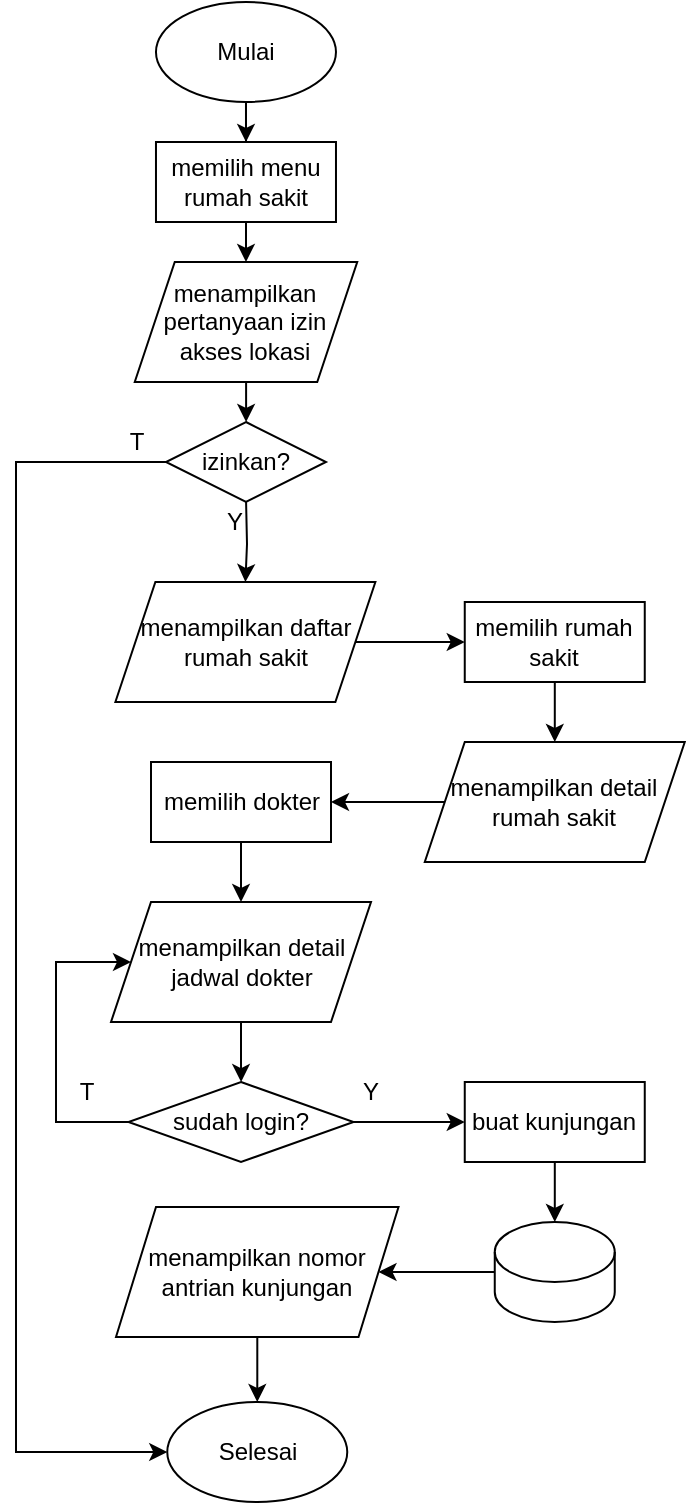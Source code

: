 <mxfile version="20.8.16" type="device"><diagram name="Page-1" id="EHUPIPip1Y7gaGynrrfk"><mxGraphModel dx="1036" dy="-486" grid="1" gridSize="10" guides="1" tooltips="1" connect="1" arrows="1" fold="1" page="1" pageScale="1" pageWidth="850" pageHeight="1100" math="0" shadow="0"><root><mxCell id="0"/><mxCell id="1" parent="0"/><mxCell id="DLv3krDx9_GZyBhhv1FD-1" value="" style="edgeStyle=orthogonalEdgeStyle;rounded=0;orthogonalLoop=1;jettySize=auto;html=1;" edge="1" parent="1" source="DLv3krDx9_GZyBhhv1FD-2" target="DLv3krDx9_GZyBhhv1FD-4"><mxGeometry relative="1" as="geometry"/></mxCell><mxCell id="DLv3krDx9_GZyBhhv1FD-2" value="Mulai" style="ellipse;whiteSpace=wrap;html=1;" vertex="1" parent="1"><mxGeometry x="259.99" y="1140" width="90" height="50" as="geometry"/></mxCell><mxCell id="DLv3krDx9_GZyBhhv1FD-3" value="" style="edgeStyle=orthogonalEdgeStyle;rounded=0;orthogonalLoop=1;jettySize=auto;html=1;" edge="1" parent="1" source="DLv3krDx9_GZyBhhv1FD-4" target="DLv3krDx9_GZyBhhv1FD-6"><mxGeometry relative="1" as="geometry"/></mxCell><mxCell id="DLv3krDx9_GZyBhhv1FD-4" value="memilih menu rumah sakit" style="rounded=0;whiteSpace=wrap;html=1;" vertex="1" parent="1"><mxGeometry x="259.99" y="1210" width="90" height="40" as="geometry"/></mxCell><mxCell id="DLv3krDx9_GZyBhhv1FD-5" value="" style="edgeStyle=orthogonalEdgeStyle;rounded=0;orthogonalLoop=1;jettySize=auto;html=1;" edge="1" parent="1" source="DLv3krDx9_GZyBhhv1FD-6"><mxGeometry relative="1" as="geometry"><mxPoint x="305.04" y="1350" as="targetPoint"/></mxGeometry></mxCell><mxCell id="DLv3krDx9_GZyBhhv1FD-6" value="menampilkan pertanyaan izin akses lokasi" style="shape=parallelogram;perimeter=parallelogramPerimeter;whiteSpace=wrap;html=1;fixedSize=1;" vertex="1" parent="1"><mxGeometry x="249.37" y="1270" width="111.25" height="60" as="geometry"/></mxCell><mxCell id="DLv3krDx9_GZyBhhv1FD-7" value="" style="edgeStyle=orthogonalEdgeStyle;rounded=0;orthogonalLoop=1;jettySize=auto;html=1;" edge="1" parent="1" target="DLv3krDx9_GZyBhhv1FD-9"><mxGeometry relative="1" as="geometry"><mxPoint x="305.04" y="1390" as="sourcePoint"/></mxGeometry></mxCell><mxCell id="DLv3krDx9_GZyBhhv1FD-8" value="" style="edgeStyle=orthogonalEdgeStyle;rounded=0;orthogonalLoop=1;jettySize=auto;html=1;" edge="1" parent="1" source="DLv3krDx9_GZyBhhv1FD-9" target="DLv3krDx9_GZyBhhv1FD-15"><mxGeometry relative="1" as="geometry"/></mxCell><mxCell id="DLv3krDx9_GZyBhhv1FD-9" value="menampilkan daftar rumah sakit" style="shape=parallelogram;perimeter=parallelogramPerimeter;whiteSpace=wrap;html=1;fixedSize=1;" vertex="1" parent="1"><mxGeometry x="239.69" y="1430" width="130" height="60" as="geometry"/></mxCell><mxCell id="DLv3krDx9_GZyBhhv1FD-10" style="edgeStyle=orthogonalEdgeStyle;rounded=0;orthogonalLoop=1;jettySize=auto;html=1;entryX=0;entryY=0.5;entryDx=0;entryDy=0;" edge="1" parent="1" source="DLv3krDx9_GZyBhhv1FD-11" target="DLv3krDx9_GZyBhhv1FD-31"><mxGeometry relative="1" as="geometry"><Array as="points"><mxPoint x="190" y="1370"/><mxPoint x="190" y="1865"/></Array></mxGeometry></mxCell><mxCell id="DLv3krDx9_GZyBhhv1FD-11" value="izinkan?" style="rhombus;whiteSpace=wrap;html=1;" vertex="1" parent="1"><mxGeometry x="264.99" y="1350" width="80" height="40" as="geometry"/></mxCell><mxCell id="DLv3krDx9_GZyBhhv1FD-12" value="Y" style="text;html=1;align=center;verticalAlign=middle;resizable=0;points=[];autosize=1;strokeColor=none;fillColor=none;" vertex="1" parent="1"><mxGeometry x="283.74" y="1385" width="30" height="30" as="geometry"/></mxCell><mxCell id="DLv3krDx9_GZyBhhv1FD-13" value="T" style="text;html=1;align=center;verticalAlign=middle;resizable=0;points=[];autosize=1;strokeColor=none;fillColor=none;" vertex="1" parent="1"><mxGeometry x="234.99" y="1345" width="30" height="30" as="geometry"/></mxCell><mxCell id="DLv3krDx9_GZyBhhv1FD-14" style="edgeStyle=orthogonalEdgeStyle;rounded=0;orthogonalLoop=1;jettySize=auto;html=1;" edge="1" parent="1" source="DLv3krDx9_GZyBhhv1FD-15" target="DLv3krDx9_GZyBhhv1FD-17"><mxGeometry relative="1" as="geometry"/></mxCell><mxCell id="DLv3krDx9_GZyBhhv1FD-15" value="memilih rumah sakit" style="rounded=0;whiteSpace=wrap;html=1;" vertex="1" parent="1"><mxGeometry x="414.38" y="1440" width="90" height="40" as="geometry"/></mxCell><mxCell id="DLv3krDx9_GZyBhhv1FD-16" value="" style="edgeStyle=orthogonalEdgeStyle;rounded=0;orthogonalLoop=1;jettySize=auto;html=1;" edge="1" parent="1" source="DLv3krDx9_GZyBhhv1FD-17" target="DLv3krDx9_GZyBhhv1FD-19"><mxGeometry relative="1" as="geometry"/></mxCell><mxCell id="DLv3krDx9_GZyBhhv1FD-17" value="menampilkan detail rumah sakit" style="shape=parallelogram;perimeter=parallelogramPerimeter;whiteSpace=wrap;html=1;fixedSize=1;" vertex="1" parent="1"><mxGeometry x="394.38" y="1510" width="130" height="60" as="geometry"/></mxCell><mxCell id="DLv3krDx9_GZyBhhv1FD-18" style="edgeStyle=orthogonalEdgeStyle;rounded=0;orthogonalLoop=1;jettySize=auto;html=1;" edge="1" parent="1" source="DLv3krDx9_GZyBhhv1FD-19" target="DLv3krDx9_GZyBhhv1FD-21"><mxGeometry relative="1" as="geometry"/></mxCell><mxCell id="DLv3krDx9_GZyBhhv1FD-19" value="memilih dokter" style="rounded=0;whiteSpace=wrap;html=1;" vertex="1" parent="1"><mxGeometry x="257.5" y="1520" width="90" height="40" as="geometry"/></mxCell><mxCell id="DLv3krDx9_GZyBhhv1FD-20" value="" style="edgeStyle=orthogonalEdgeStyle;rounded=0;orthogonalLoop=1;jettySize=auto;html=1;" edge="1" parent="1" source="DLv3krDx9_GZyBhhv1FD-21" target="DLv3krDx9_GZyBhhv1FD-24"><mxGeometry relative="1" as="geometry"/></mxCell><mxCell id="DLv3krDx9_GZyBhhv1FD-21" value="menampilkan detail jadwal dokter" style="shape=parallelogram;perimeter=parallelogramPerimeter;whiteSpace=wrap;html=1;fixedSize=1;" vertex="1" parent="1"><mxGeometry x="237.5" y="1590" width="130" height="60" as="geometry"/></mxCell><mxCell id="DLv3krDx9_GZyBhhv1FD-22" value="" style="edgeStyle=orthogonalEdgeStyle;rounded=0;orthogonalLoop=1;jettySize=auto;html=1;" edge="1" parent="1" source="DLv3krDx9_GZyBhhv1FD-24" target="DLv3krDx9_GZyBhhv1FD-26"><mxGeometry relative="1" as="geometry"/></mxCell><mxCell id="DLv3krDx9_GZyBhhv1FD-23" style="edgeStyle=orthogonalEdgeStyle;rounded=0;orthogonalLoop=1;jettySize=auto;html=1;entryX=0;entryY=0.5;entryDx=0;entryDy=0;" edge="1" parent="1" source="DLv3krDx9_GZyBhhv1FD-24" target="DLv3krDx9_GZyBhhv1FD-21"><mxGeometry relative="1" as="geometry"><Array as="points"><mxPoint x="210" y="1700"/><mxPoint x="210" y="1620"/></Array></mxGeometry></mxCell><mxCell id="DLv3krDx9_GZyBhhv1FD-24" value="sudah login?" style="rhombus;whiteSpace=wrap;html=1;" vertex="1" parent="1"><mxGeometry x="246.25" y="1680" width="112.5" height="40" as="geometry"/></mxCell><mxCell id="DLv3krDx9_GZyBhhv1FD-25" value="" style="edgeStyle=orthogonalEdgeStyle;rounded=0;orthogonalLoop=1;jettySize=auto;html=1;" edge="1" parent="1" source="DLv3krDx9_GZyBhhv1FD-26" target="DLv3krDx9_GZyBhhv1FD-28"><mxGeometry relative="1" as="geometry"/></mxCell><mxCell id="DLv3krDx9_GZyBhhv1FD-26" value="buat kunjungan" style="rounded=0;whiteSpace=wrap;html=1;" vertex="1" parent="1"><mxGeometry x="414.38" y="1680" width="90" height="40" as="geometry"/></mxCell><mxCell id="DLv3krDx9_GZyBhhv1FD-27" value="" style="edgeStyle=orthogonalEdgeStyle;rounded=0;orthogonalLoop=1;jettySize=auto;html=1;" edge="1" parent="1" source="DLv3krDx9_GZyBhhv1FD-28" target="DLv3krDx9_GZyBhhv1FD-30"><mxGeometry relative="1" as="geometry"/></mxCell><mxCell id="DLv3krDx9_GZyBhhv1FD-28" value="" style="shape=cylinder3;whiteSpace=wrap;html=1;boundedLbl=1;backgroundOutline=1;size=15;" vertex="1" parent="1"><mxGeometry x="429.38" y="1750" width="60" height="50" as="geometry"/></mxCell><mxCell id="DLv3krDx9_GZyBhhv1FD-29" value="" style="edgeStyle=orthogonalEdgeStyle;rounded=0;orthogonalLoop=1;jettySize=auto;html=1;" edge="1" parent="1" source="DLv3krDx9_GZyBhhv1FD-30" target="DLv3krDx9_GZyBhhv1FD-31"><mxGeometry relative="1" as="geometry"/></mxCell><mxCell id="DLv3krDx9_GZyBhhv1FD-30" value="menampilkan nomor antrian kunjungan" style="shape=parallelogram;perimeter=parallelogramPerimeter;whiteSpace=wrap;html=1;fixedSize=1;" vertex="1" parent="1"><mxGeometry x="240" y="1742.5" width="141.25" height="65" as="geometry"/></mxCell><mxCell id="DLv3krDx9_GZyBhhv1FD-31" value="Selesai" style="ellipse;whiteSpace=wrap;html=1;" vertex="1" parent="1"><mxGeometry x="265.63" y="1840" width="90" height="50" as="geometry"/></mxCell><mxCell id="DLv3krDx9_GZyBhhv1FD-32" value="T" style="text;html=1;align=center;verticalAlign=middle;resizable=0;points=[];autosize=1;strokeColor=none;fillColor=none;" vertex="1" parent="1"><mxGeometry x="209.69" y="1670" width="30" height="30" as="geometry"/></mxCell><mxCell id="DLv3krDx9_GZyBhhv1FD-33" value="Y" style="text;html=1;align=center;verticalAlign=middle;resizable=0;points=[];autosize=1;strokeColor=none;fillColor=none;" vertex="1" parent="1"><mxGeometry x="352.49" y="1670" width="30" height="30" as="geometry"/></mxCell></root></mxGraphModel></diagram></mxfile>